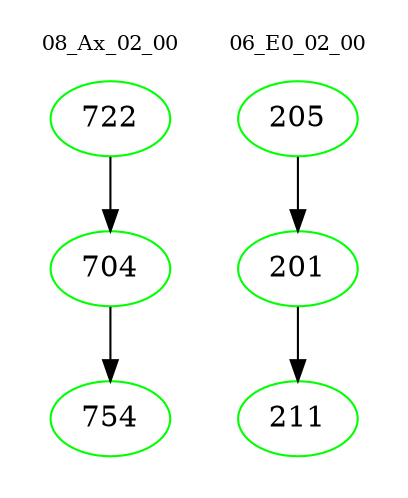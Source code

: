 digraph{
subgraph cluster_0 {
color = white
label = "08_Ax_02_00";
fontsize=10;
T0_722 [label="722", color="green"]
T0_722 -> T0_704 [color="black"]
T0_704 [label="704", color="green"]
T0_704 -> T0_754 [color="black"]
T0_754 [label="754", color="green"]
}
subgraph cluster_1 {
color = white
label = "06_E0_02_00";
fontsize=10;
T1_205 [label="205", color="green"]
T1_205 -> T1_201 [color="black"]
T1_201 [label="201", color="green"]
T1_201 -> T1_211 [color="black"]
T1_211 [label="211", color="green"]
}
}

